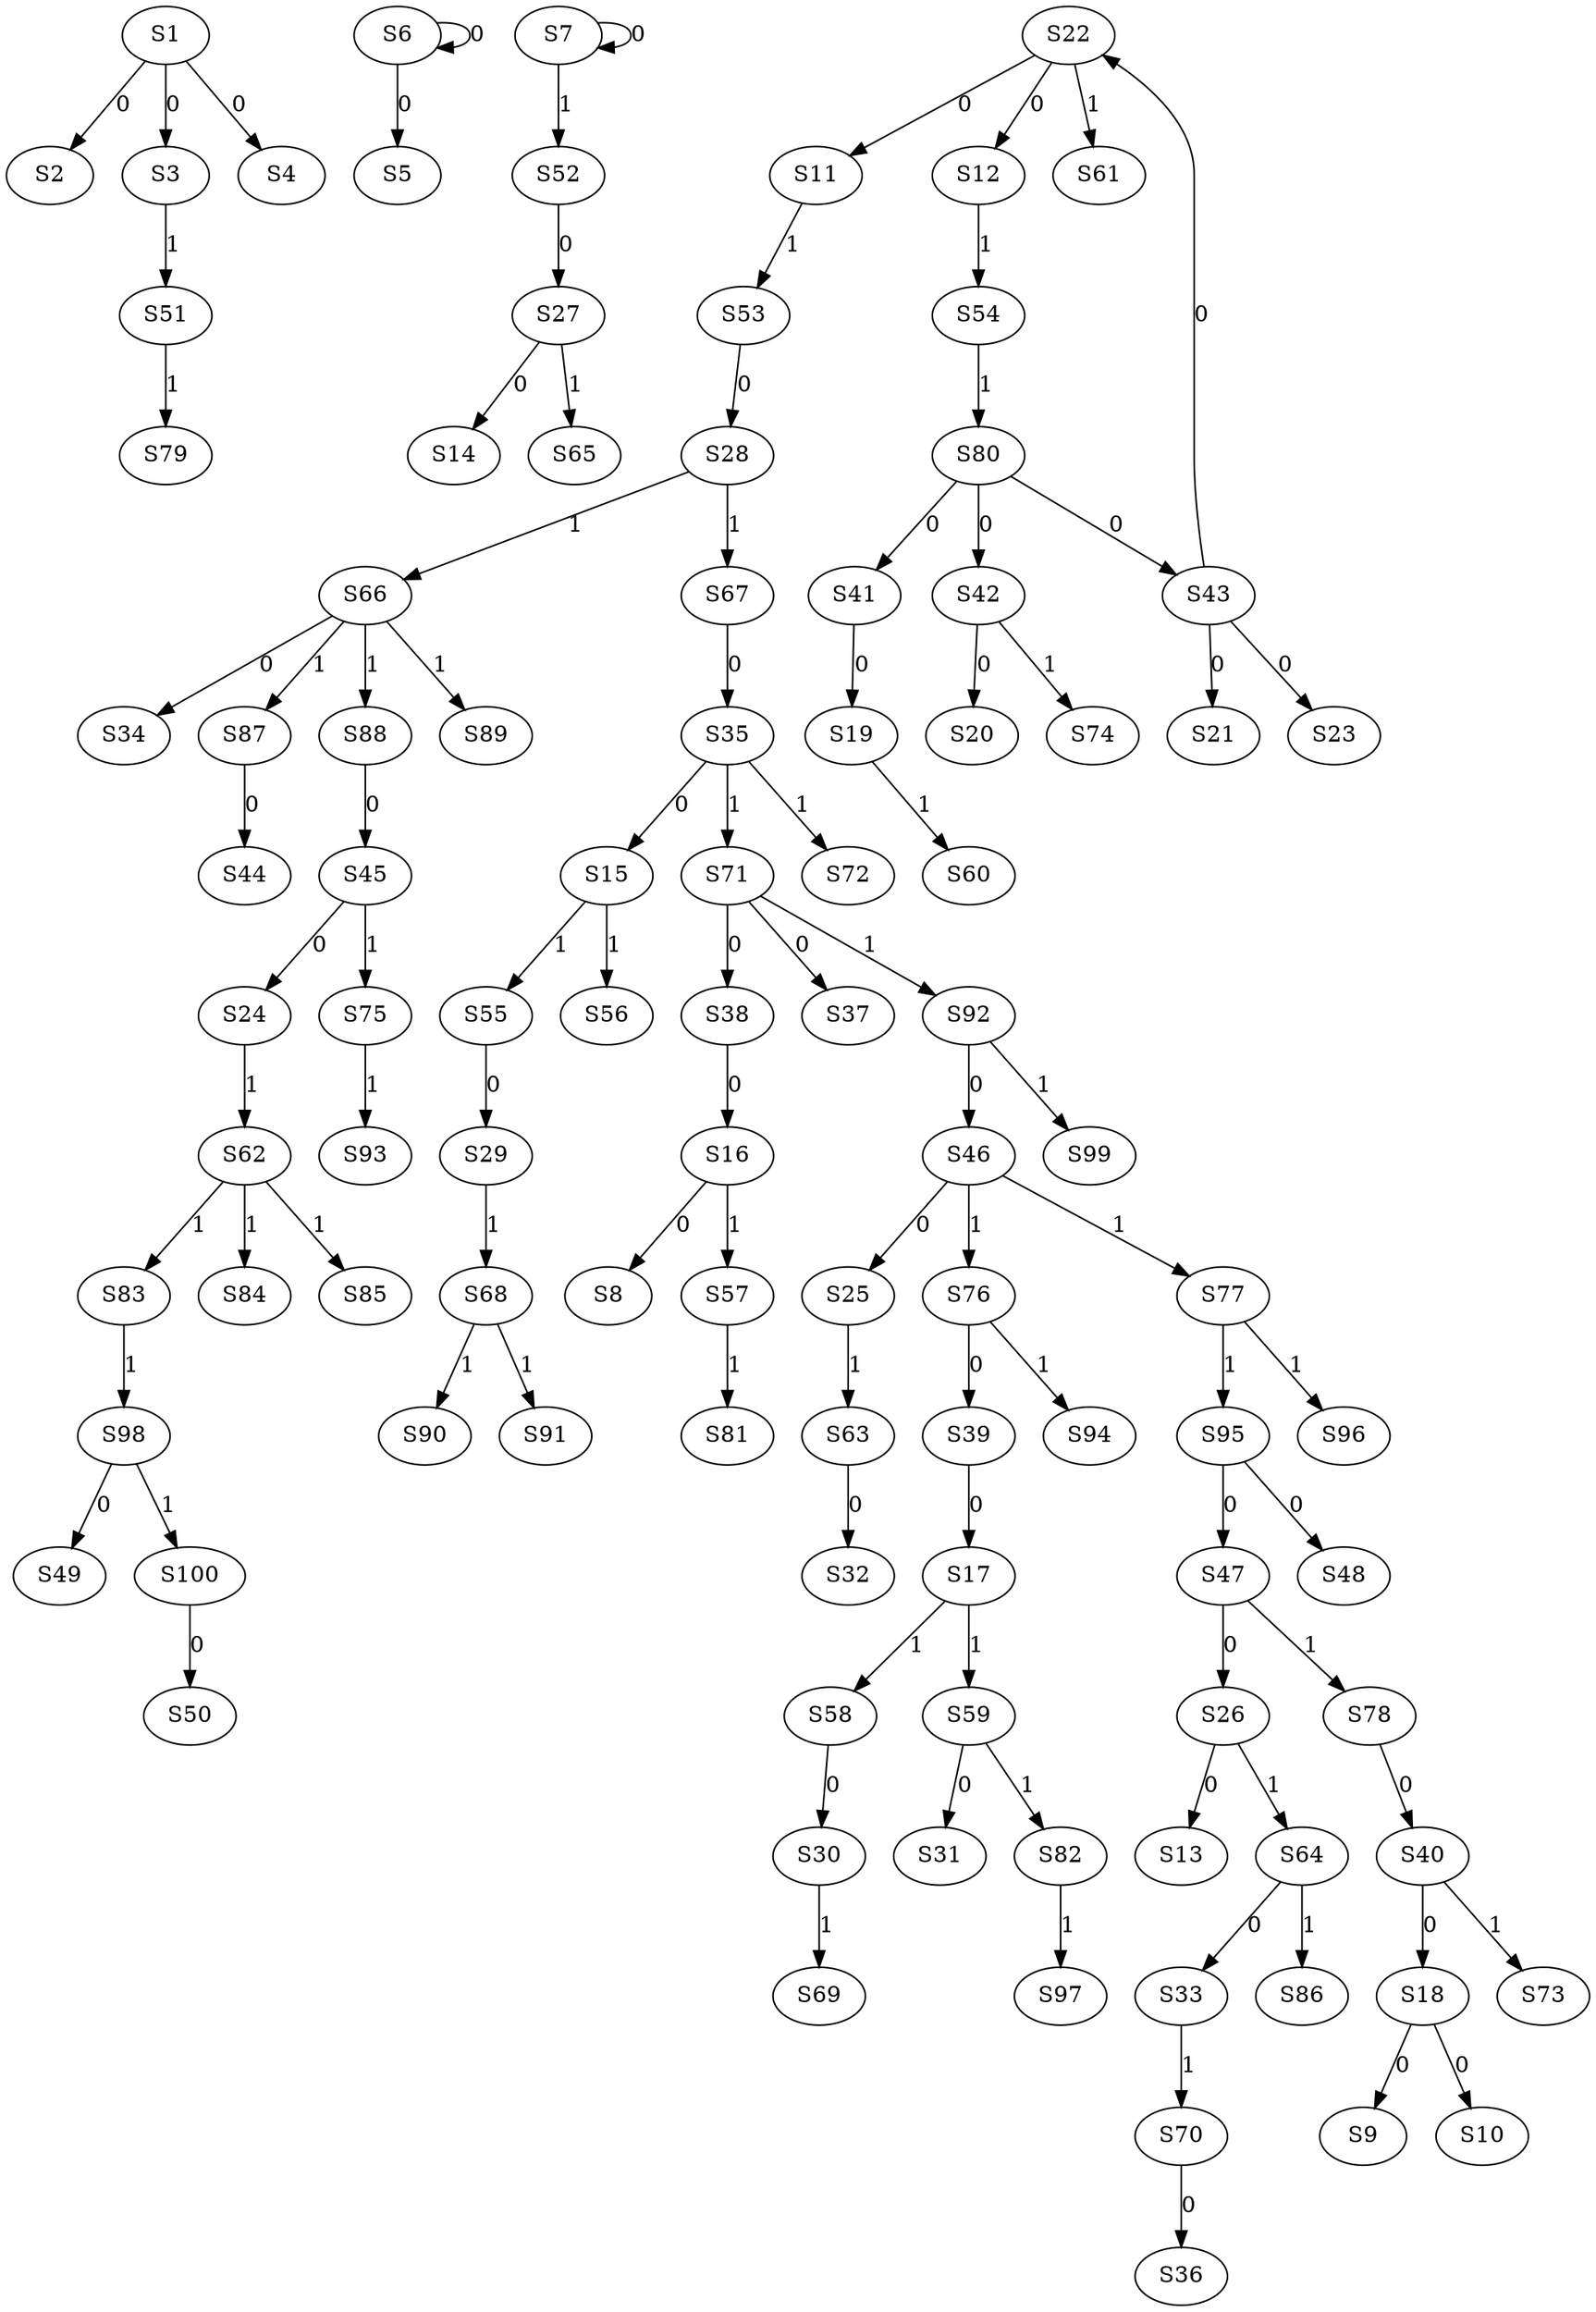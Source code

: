 strict digraph {
	S1 -> S2 [ label = 0 ];
	S1 -> S3 [ label = 0 ];
	S1 -> S4 [ label = 0 ];
	S6 -> S5 [ label = 0 ];
	S6 -> S6 [ label = 0 ];
	S7 -> S7 [ label = 0 ];
	S16 -> S8 [ label = 0 ];
	S18 -> S9 [ label = 0 ];
	S18 -> S10 [ label = 0 ];
	S22 -> S11 [ label = 0 ];
	S22 -> S12 [ label = 0 ];
	S26 -> S13 [ label = 0 ];
	S27 -> S14 [ label = 0 ];
	S35 -> S15 [ label = 0 ];
	S38 -> S16 [ label = 0 ];
	S39 -> S17 [ label = 0 ];
	S40 -> S18 [ label = 0 ];
	S41 -> S19 [ label = 0 ];
	S42 -> S20 [ label = 0 ];
	S43 -> S21 [ label = 0 ];
	S43 -> S22 [ label = 0 ];
	S43 -> S23 [ label = 0 ];
	S45 -> S24 [ label = 0 ];
	S46 -> S25 [ label = 0 ];
	S47 -> S26 [ label = 0 ];
	S52 -> S27 [ label = 0 ];
	S53 -> S28 [ label = 0 ];
	S55 -> S29 [ label = 0 ];
	S58 -> S30 [ label = 0 ];
	S59 -> S31 [ label = 0 ];
	S63 -> S32 [ label = 0 ];
	S64 -> S33 [ label = 0 ];
	S66 -> S34 [ label = 0 ];
	S67 -> S35 [ label = 0 ];
	S70 -> S36 [ label = 0 ];
	S71 -> S37 [ label = 0 ];
	S71 -> S38 [ label = 0 ];
	S76 -> S39 [ label = 0 ];
	S78 -> S40 [ label = 0 ];
	S80 -> S41 [ label = 0 ];
	S80 -> S42 [ label = 0 ];
	S80 -> S43 [ label = 0 ];
	S87 -> S44 [ label = 0 ];
	S88 -> S45 [ label = 0 ];
	S92 -> S46 [ label = 0 ];
	S95 -> S47 [ label = 0 ];
	S95 -> S48 [ label = 0 ];
	S98 -> S49 [ label = 0 ];
	S100 -> S50 [ label = 0 ];
	S3 -> S51 [ label = 1 ];
	S7 -> S52 [ label = 1 ];
	S11 -> S53 [ label = 1 ];
	S12 -> S54 [ label = 1 ];
	S15 -> S55 [ label = 1 ];
	S15 -> S56 [ label = 1 ];
	S16 -> S57 [ label = 1 ];
	S17 -> S58 [ label = 1 ];
	S17 -> S59 [ label = 1 ];
	S19 -> S60 [ label = 1 ];
	S22 -> S61 [ label = 1 ];
	S24 -> S62 [ label = 1 ];
	S25 -> S63 [ label = 1 ];
	S26 -> S64 [ label = 1 ];
	S27 -> S65 [ label = 1 ];
	S28 -> S66 [ label = 1 ];
	S28 -> S67 [ label = 1 ];
	S29 -> S68 [ label = 1 ];
	S30 -> S69 [ label = 1 ];
	S33 -> S70 [ label = 1 ];
	S35 -> S71 [ label = 1 ];
	S35 -> S72 [ label = 1 ];
	S40 -> S73 [ label = 1 ];
	S42 -> S74 [ label = 1 ];
	S45 -> S75 [ label = 1 ];
	S46 -> S76 [ label = 1 ];
	S46 -> S77 [ label = 1 ];
	S47 -> S78 [ label = 1 ];
	S51 -> S79 [ label = 1 ];
	S54 -> S80 [ label = 1 ];
	S57 -> S81 [ label = 1 ];
	S59 -> S82 [ label = 1 ];
	S62 -> S83 [ label = 1 ];
	S62 -> S84 [ label = 1 ];
	S62 -> S85 [ label = 1 ];
	S64 -> S86 [ label = 1 ];
	S66 -> S87 [ label = 1 ];
	S66 -> S88 [ label = 1 ];
	S66 -> S89 [ label = 1 ];
	S68 -> S90 [ label = 1 ];
	S68 -> S91 [ label = 1 ];
	S71 -> S92 [ label = 1 ];
	S75 -> S93 [ label = 1 ];
	S76 -> S94 [ label = 1 ];
	S77 -> S95 [ label = 1 ];
	S77 -> S96 [ label = 1 ];
	S82 -> S97 [ label = 1 ];
	S83 -> S98 [ label = 1 ];
	S92 -> S99 [ label = 1 ];
	S98 -> S100 [ label = 1 ];
}